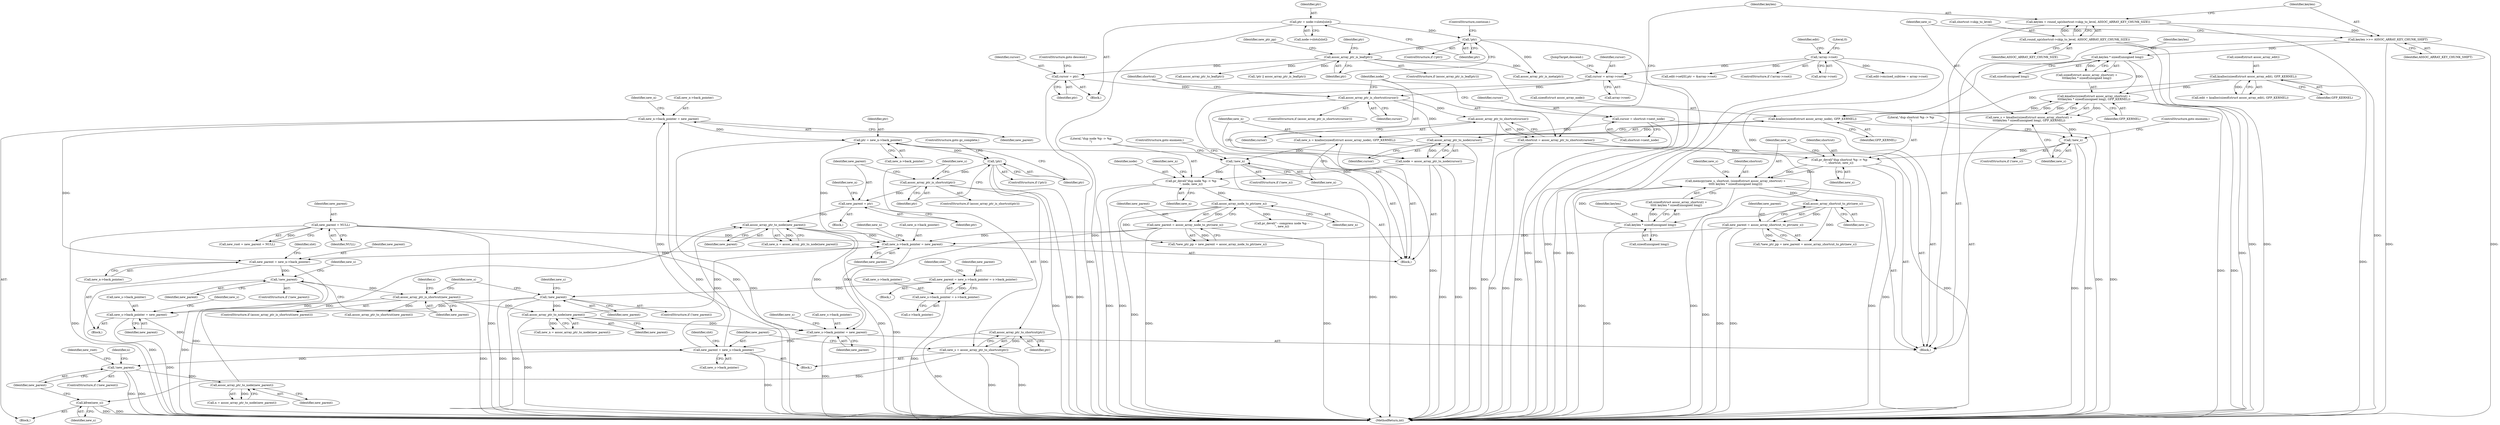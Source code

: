 digraph "0_linux_95389b08d93d5c06ec63ab49bd732b0069b7c35e@API" {
"1000770" [label="(Call,kfree(new_s))"];
"1000736" [label="(Call,new_s = assoc_array_ptr_to_shortcut(ptr))"];
"1000738" [label="(Call,assoc_array_ptr_to_shortcut(ptr))"];
"1000733" [label="(Call,assoc_array_ptr_is_shortcut(ptr))"];
"1000729" [label="(Call,!ptr)"];
"1000723" [label="(Call,ptr = new_n->back_pointer)"];
"1000299" [label="(Call,new_n->back_pointer = new_parent)"];
"1000713" [label="(Call,assoc_array_ptr_to_node(new_parent))"];
"1000684" [label="(Call,!new_parent)"];
"1000663" [label="(Call,new_parent = new_s->back_pointer = s->back_pointer)"];
"1000665" [label="(Call,new_s->back_pointer = s->back_pointer)"];
"1000653" [label="(Call,assoc_array_ptr_is_shortcut(new_parent))"];
"1000635" [label="(Call,!new_parent)"];
"1000622" [label="(Call,new_parent = new_n->back_pointer)"];
"1000760" [label="(Call,new_n->back_pointer = new_parent)"];
"1000740" [label="(Call,new_parent = new_s->back_pointer)"];
"1000251" [label="(Call,new_s->back_pointer = new_parent)"];
"1000314" [label="(Call,new_parent = assoc_array_node_to_ptr(new_n))"];
"1000316" [label="(Call,assoc_array_node_to_ptr(new_n))"];
"1000295" [label="(Call,pr_devel(\"dup node %p -> %p\n\", node, new_n))"];
"1000281" [label="(Call,node = assoc_array_ptr_to_node(cursor))"];
"1000283" [label="(Call,assoc_array_ptr_to_node(cursor))"];
"1000205" [label="(Call,assoc_array_ptr_is_shortcut(cursor))"];
"1000368" [label="(Call,cursor = ptr)"];
"1000344" [label="(Call,assoc_array_ptr_is_leaf(ptr))"];
"1000340" [label="(Call,!ptr)"];
"1000332" [label="(Call,ptr = node->slots[slot])"];
"1000198" [label="(Call,cursor = array->root)"];
"1000137" [label="(Call,!array->root)"];
"1000276" [label="(Call,cursor = shortcut->next_node)"];
"1000292" [label="(Call,!new_n)"];
"1000285" [label="(Call,new_n = kzalloc(sizeof(struct assoc_array_node), GFP_KERNEL))"];
"1000287" [label="(Call,kzalloc(sizeof(struct assoc_array_node), GFP_KERNEL))"];
"1000145" [label="(Call,kzalloc(sizeof(struct assoc_array_edit), GFP_KERNEL))"];
"1000224" [label="(Call,kmalloc(sizeof(struct assoc_array_shortcut) +\n\t\t\t\tkeylen * sizeof(unsigned long), GFP_KERNEL))"];
"1000228" [label="(Call,keylen * sizeof(unsigned long))"];
"1000219" [label="(Call,keylen >>= ASSOC_ARRAY_KEY_CHUNK_SHIFT)"];
"1000212" [label="(Call,keylen = round_up(shortcut->skip_to_level, ASSOC_ARRAY_KEY_CHUNK_SIZE))"];
"1000214" [label="(Call,round_up(shortcut->skip_to_level, ASSOC_ARRAY_KEY_CHUNK_SIZE))"];
"1000800" [label="(Call,assoc_array_ptr_to_node(new_parent))"];
"1000795" [label="(Call,new_parent = ptr)"];
"1000783" [label="(Call,assoc_array_ptr_to_node(new_parent))"];
"1000773" [label="(Call,!new_parent)"];
"1000191" [label="(Call,new_parent = NULL)"];
"1000701" [label="(Call,new_s->back_pointer = new_parent)"];
"1000266" [label="(Call,new_parent = assoc_array_shortcut_to_ptr(new_s))"];
"1000268" [label="(Call,assoc_array_shortcut_to_ptr(new_s))"];
"1000241" [label="(Call,memcpy(new_s, shortcut, (sizeof(struct assoc_array_shortcut) +\n\t\t\t\t\t keylen * sizeof(unsigned long))))"];
"1000237" [label="(Call,pr_devel(\"dup shortcut %p -> %p\n\", shortcut, new_s))"];
"1000208" [label="(Call,shortcut = assoc_array_ptr_to_shortcut(cursor))"];
"1000210" [label="(Call,assoc_array_ptr_to_shortcut(cursor))"];
"1000234" [label="(Call,!new_s)"];
"1000222" [label="(Call,new_s = kmalloc(sizeof(struct assoc_array_shortcut) +\n\t\t\t\tkeylen * sizeof(unsigned long), GFP_KERNEL))"];
"1000247" [label="(Call,keylen * sizeof(unsigned long))"];
"1000205" [label="(Call,assoc_array_ptr_is_shortcut(cursor))"];
"1000142" [label="(Literal,0)"];
"1000287" [label="(Call,kzalloc(sizeof(struct assoc_array_node), GFP_KERNEL))"];
"1000739" [label="(Identifier,ptr)"];
"1000730" [label="(Identifier,ptr)"];
"1000333" [label="(Identifier,ptr)"];
"1000148" [label="(Identifier,GFP_KERNEL)"];
"1000673" [label="(Identifier,slot)"];
"1000316" [label="(Call,assoc_array_node_to_ptr(new_n))"];
"1000315" [label="(Identifier,new_parent)"];
"1000369" [label="(Identifier,cursor)"];
"1000701" [label="(Call,new_s->back_pointer = new_parent)"];
"1000664" [label="(Identifier,new_parent)"];
"1000794" [label="(Block,)"];
"1000294" [label="(ControlStructure,goto enomem;)"];
"1000714" [label="(Identifier,new_parent)"];
"1000767" [label="(Identifier,new_n)"];
"1000345" [label="(Identifier,ptr)"];
"1000293" [label="(Identifier,new_n)"];
"1000736" [label="(Call,new_s = assoc_array_ptr_to_shortcut(ptr))"];
"1000218" [label="(Identifier,ASSOC_ARRAY_KEY_CHUNK_SIZE)"];
"1000317" [label="(Identifier,new_n)"];
"1000782" [label="(Identifier,n)"];
"1000663" [label="(Call,new_parent = new_s->back_pointer = s->back_pointer)"];
"1000284" [label="(Identifier,cursor)"];
"1000770" [label="(Call,kfree(new_s))"];
"1000628" [label="(Identifier,slot)"];
"1000219" [label="(Call,keylen >>= ASSOC_ARRAY_KEY_CHUNK_SHIFT)"];
"1000240" [label="(Identifier,new_s)"];
"1000334" [label="(Call,node->slots[slot])"];
"1000276" [label="(Call,cursor = shortcut->next_node)"];
"1000281" [label="(Call,node = assoc_array_ptr_to_node(cursor))"];
"1000705" [label="(Identifier,new_parent)"];
"1000295" [label="(Call,pr_devel(\"dup node %p -> %p\n\", node, new_n))"];
"1000204" [label="(ControlStructure,if (assoc_array_ptr_is_shortcut(cursor)))"];
"1000708" [label="(Identifier,new_s)"];
"1000290" [label="(Identifier,GFP_KERNEL)"];
"1000248" [label="(Identifier,keylen)"];
"1000614" [label="(Block,)"];
"1000784" [label="(Identifier,new_parent)"];
"1000207" [label="(Block,)"];
"1000291" [label="(ControlStructure,if (!new_n))"];
"1000801" [label="(Identifier,new_parent)"];
"1000350" [label="(Identifier,ptr)"];
"1000191" [label="(Call,new_parent = NULL)"];
"1000251" [label="(Call,new_s->back_pointer = new_parent)"];
"1000800" [label="(Call,assoc_array_ptr_to_node(new_parent))"];
"1000741" [label="(Identifier,new_parent)"];
"1000300" [label="(Call,new_n->back_pointer)"];
"1000723" [label="(Call,ptr = new_n->back_pointer)"];
"1000733" [label="(Call,assoc_array_ptr_is_shortcut(ptr))"];
"1000368" [label="(Call,cursor = ptr)"];
"1000371" [label="(ControlStructure,goto descend;)"];
"1000731" [label="(ControlStructure,goto gc_complete;)"];
"1000624" [label="(Call,new_n->back_pointer)"];
"1000735" [label="(Block,)"];
"1000783" [label="(Call,assoc_array_ptr_to_node(new_parent))"];
"1000773" [label="(Call,!new_parent)"];
"1000193" [label="(Identifier,NULL)"];
"1000732" [label="(ControlStructure,if (assoc_array_ptr_is_shortcut(ptr)))"];
"1000689" [label="(Identifier,new_s)"];
"1000182" [label="(Call,edit->excised_subtree = array->root)"];
"1000203" [label="(JumpTarget,descend:)"];
"1000253" [label="(Identifier,new_s)"];
"1000361" [label="(Identifier,new_ptr_pp)"];
"1000296" [label="(Literal,\"dup node %p -> %p\n\")"];
"1000236" [label="(ControlStructure,goto enomem;)"];
"1000761" [label="(Call,new_n->back_pointer)"];
"1000342" [label="(ControlStructure,continue;)"];
"1000211" [label="(Identifier,cursor)"];
"1000711" [label="(Call,new_n = assoc_array_ptr_to_node(new_parent))"];
"1000737" [label="(Identifier,new_s)"];
"1000225" [label="(Call,sizeof(struct assoc_array_shortcut) +\n\t\t\t\tkeylen * sizeof(unsigned long))"];
"1000622" [label="(Call,new_parent = new_n->back_pointer)"];
"1000655" [label="(Block,)"];
"1000658" [label="(Identifier,s)"];
"1000200" [label="(Call,array->root)"];
"1000299" [label="(Call,new_n->back_pointer = new_parent)"];
"1000267" [label="(Identifier,new_parent)"];
"1000635" [label="(Call,!new_parent)"];
"1000285" [label="(Call,new_n = kzalloc(sizeof(struct assoc_array_node), GFP_KERNEL))"];
"1000288" [label="(Call,sizeof(struct assoc_array_node))"];
"1000232" [label="(Identifier,GFP_KERNEL)"];
"1000756" [label="(Block,)"];
"1000238" [label="(Literal,\"dup shortcut %p -> %p\n\")"];
"1000222" [label="(Call,new_s = kmalloc(sizeof(struct assoc_array_shortcut) +\n\t\t\t\tkeylen * sizeof(unsigned long), GFP_KERNEL))"];
"1000221" [label="(Identifier,ASSOC_ARRAY_KEY_CHUNK_SHIFT)"];
"1000341" [label="(Identifier,ptr)"];
"1000729" [label="(Call,!ptr)"];
"1000199" [label="(Identifier,cursor)"];
"1000370" [label="(Identifier,ptr)"];
"1000146" [label="(Call,sizeof(struct assoc_array_edit))"];
"1000255" [label="(Identifier,new_parent)"];
"1000774" [label="(Identifier,new_parent)"];
"1000659" [label="(Call,assoc_array_ptr_to_shortcut(new_parent))"];
"1000314" [label="(Call,new_parent = assoc_array_node_to_ptr(new_n))"];
"1000344" [label="(Call,assoc_array_ptr_is_leaf(ptr))"];
"1000339" [label="(ControlStructure,if (!ptr))"];
"1000268" [label="(Call,assoc_array_shortcut_to_ptr(new_s))"];
"1000306" [label="(Identifier,new_n)"];
"1000372" [label="(Call,pr_devel(\"-- compress node %p --\n\", new_n))"];
"1000797" [label="(Identifier,ptr)"];
"1000234" [label="(Call,!new_s)"];
"1000738" [label="(Call,assoc_array_ptr_to_shortcut(ptr))"];
"1000249" [label="(Call,sizeof(unsigned long))"];
"1000666" [label="(Call,new_s->back_pointer)"];
"1000610" [label="(Call,assoc_array_ptr_is_meta(ptr))"];
"1000301" [label="(Identifier,new_n)"];
"1000298" [label="(Identifier,new_n)"];
"1000746" [label="(Identifier,slot)"];
"1000170" [label="(Call,edit->set[0].ptr = &array->root)"];
"1000206" [label="(Identifier,cursor)"];
"1000233" [label="(ControlStructure,if (!new_s))"];
"1000237" [label="(Call,pr_devel(\"dup shortcut %p -> %p\n\", shortcut, new_s))"];
"1000277" [label="(Identifier,cursor)"];
"1000192" [label="(Identifier,new_parent)"];
"1000241" [label="(Call,memcpy(new_s, shortcut, (sizeof(struct assoc_array_shortcut) +\n\t\t\t\t\t keylen * sizeof(unsigned long))))"];
"1000209" [label="(Identifier,shortcut)"];
"1000252" [label="(Call,new_s->back_pointer)"];
"1000145" [label="(Call,kzalloc(sizeof(struct assoc_array_edit), GFP_KERNEL))"];
"1000636" [label="(Identifier,new_parent)"];
"1000235" [label="(Identifier,new_s)"];
"1000740" [label="(Call,new_parent = new_s->back_pointer)"];
"1000244" [label="(Call,sizeof(struct assoc_array_shortcut) +\n\t\t\t\t\t keylen * sizeof(unsigned long))"];
"1000243" [label="(Identifier,shortcut)"];
"1000116" [label="(Block,)"];
"1000137" [label="(Call,!array->root)"];
"1000634" [label="(ControlStructure,if (!new_parent))"];
"1000215" [label="(Call,shortcut->skip_to_level)"];
"1000777" [label="(Identifier,new_root)"];
"1000198" [label="(Call,cursor = array->root)"];
"1000343" [label="(ControlStructure,if (assoc_array_ptr_is_leaf(ptr)))"];
"1000286" [label="(Identifier,new_n)"];
"1000230" [label="(Call,sizeof(unsigned long))"];
"1000640" [label="(Identifier,new_s)"];
"1000665" [label="(Call,new_s->back_pointer = s->back_pointer)"];
"1000703" [label="(Identifier,new_s)"];
"1000653" [label="(Call,assoc_array_ptr_is_shortcut(new_parent))"];
"1000623" [label="(Identifier,new_parent)"];
"1000349" [label="(Call,assoc_array_ptr_to_leaf(ptr))"];
"1000781" [label="(Call,n = assoc_array_ptr_to_node(new_parent))"];
"1000210" [label="(Call,assoc_array_ptr_to_shortcut(cursor))"];
"1000297" [label="(Identifier,node)"];
"1000728" [label="(ControlStructure,if (!ptr))"];
"1000214" [label="(Call,round_up(shortcut->skip_to_level, ASSOC_ARRAY_KEY_CHUNK_SIZE))"];
"1000683" [label="(ControlStructure,if (!new_parent))"];
"1000331" [label="(Block,)"];
"1000282" [label="(Identifier,node)"];
"1000220" [label="(Identifier,keylen)"];
"1000713" [label="(Call,assoc_array_ptr_to_node(new_parent))"];
"1000189" [label="(Call,new_root = new_parent = NULL)"];
"1000269" [label="(Identifier,new_s)"];
"1000228" [label="(Call,keylen * sizeof(unsigned long))"];
"1000138" [label="(Call,array->root)"];
"1000702" [label="(Call,new_s->back_pointer)"];
"1000340" [label="(Call,!ptr)"];
"1000772" [label="(ControlStructure,if (!new_parent))"];
"1000208" [label="(Call,shortcut = assoc_array_ptr_to_shortcut(cursor))"];
"1000229" [label="(Identifier,keylen)"];
"1000764" [label="(Identifier,new_parent)"];
"1000278" [label="(Call,shortcut->next_node)"];
"1000798" [label="(Call,new_n = assoc_array_ptr_to_node(new_parent))"];
"1000224" [label="(Call,kmalloc(sizeof(struct assoc_array_shortcut) +\n\t\t\t\tkeylen * sizeof(unsigned long), GFP_KERNEL))"];
"1000311" [label="(Call,*new_ptr_pp = new_parent = assoc_array_node_to_ptr(new_n))"];
"1000685" [label="(Identifier,new_parent)"];
"1000239" [label="(Identifier,shortcut)"];
"1000654" [label="(Identifier,new_parent)"];
"1000799" [label="(Identifier,new_n)"];
"1000213" [label="(Identifier,keylen)"];
"1000882" [label="(MethodReturn,int)"];
"1000684" [label="(Call,!new_parent)"];
"1000734" [label="(Identifier,ptr)"];
"1000442" [label="(Call,!ptr || assoc_array_ptr_is_leaf(ptr))"];
"1000144" [label="(Identifier,edit)"];
"1000242" [label="(Identifier,new_s)"];
"1000143" [label="(Call,edit = kzalloc(sizeof(struct assoc_array_edit), GFP_KERNEL))"];
"1000725" [label="(Call,new_n->back_pointer)"];
"1000669" [label="(Call,s->back_pointer)"];
"1000724" [label="(Identifier,ptr)"];
"1000760" [label="(Call,new_n->back_pointer = new_parent)"];
"1000258" [label="(Identifier,new_s)"];
"1000292" [label="(Call,!new_n)"];
"1000212" [label="(Call,keylen = round_up(shortcut->skip_to_level, ASSOC_ARRAY_KEY_CHUNK_SIZE))"];
"1000332" [label="(Call,ptr = node->slots[slot])"];
"1000303" [label="(Identifier,new_parent)"];
"1000247" [label="(Call,keylen * sizeof(unsigned long))"];
"1000266" [label="(Call,new_parent = assoc_array_shortcut_to_ptr(new_s))"];
"1000283" [label="(Call,assoc_array_ptr_to_node(cursor))"];
"1000263" [label="(Call,*new_ptr_pp = new_parent = assoc_array_shortcut_to_ptr(new_s))"];
"1000795" [label="(Call,new_parent = ptr)"];
"1000742" [label="(Call,new_s->back_pointer)"];
"1000223" [label="(Identifier,new_s)"];
"1000136" [label="(ControlStructure,if (!array->root))"];
"1000771" [label="(Identifier,new_s)"];
"1000796" [label="(Identifier,new_parent)"];
"1000652" [label="(ControlStructure,if (assoc_array_ptr_is_shortcut(new_parent)))"];
"1000770" -> "1000756"  [label="AST: "];
"1000770" -> "1000771"  [label="CFG: "];
"1000771" -> "1000770"  [label="AST: "];
"1000774" -> "1000770"  [label="CFG: "];
"1000770" -> "1000882"  [label="DDG: "];
"1000770" -> "1000882"  [label="DDG: "];
"1000736" -> "1000770"  [label="DDG: "];
"1000736" -> "1000735"  [label="AST: "];
"1000736" -> "1000738"  [label="CFG: "];
"1000737" -> "1000736"  [label="AST: "];
"1000738" -> "1000736"  [label="AST: "];
"1000741" -> "1000736"  [label="CFG: "];
"1000736" -> "1000882"  [label="DDG: "];
"1000736" -> "1000882"  [label="DDG: "];
"1000738" -> "1000736"  [label="DDG: "];
"1000738" -> "1000739"  [label="CFG: "];
"1000739" -> "1000738"  [label="AST: "];
"1000738" -> "1000882"  [label="DDG: "];
"1000733" -> "1000738"  [label="DDG: "];
"1000733" -> "1000732"  [label="AST: "];
"1000733" -> "1000734"  [label="CFG: "];
"1000734" -> "1000733"  [label="AST: "];
"1000737" -> "1000733"  [label="CFG: "];
"1000796" -> "1000733"  [label="CFG: "];
"1000733" -> "1000882"  [label="DDG: "];
"1000729" -> "1000733"  [label="DDG: "];
"1000733" -> "1000795"  [label="DDG: "];
"1000729" -> "1000728"  [label="AST: "];
"1000729" -> "1000730"  [label="CFG: "];
"1000730" -> "1000729"  [label="AST: "];
"1000731" -> "1000729"  [label="CFG: "];
"1000734" -> "1000729"  [label="CFG: "];
"1000729" -> "1000882"  [label="DDG: "];
"1000729" -> "1000882"  [label="DDG: "];
"1000723" -> "1000729"  [label="DDG: "];
"1000723" -> "1000116"  [label="AST: "];
"1000723" -> "1000725"  [label="CFG: "];
"1000724" -> "1000723"  [label="AST: "];
"1000725" -> "1000723"  [label="AST: "];
"1000730" -> "1000723"  [label="CFG: "];
"1000723" -> "1000882"  [label="DDG: "];
"1000299" -> "1000723"  [label="DDG: "];
"1000760" -> "1000723"  [label="DDG: "];
"1000299" -> "1000116"  [label="AST: "];
"1000299" -> "1000303"  [label="CFG: "];
"1000300" -> "1000299"  [label="AST: "];
"1000303" -> "1000299"  [label="AST: "];
"1000306" -> "1000299"  [label="CFG: "];
"1000299" -> "1000882"  [label="DDG: "];
"1000713" -> "1000299"  [label="DDG: "];
"1000314" -> "1000299"  [label="DDG: "];
"1000266" -> "1000299"  [label="DDG: "];
"1000800" -> "1000299"  [label="DDG: "];
"1000191" -> "1000299"  [label="DDG: "];
"1000299" -> "1000622"  [label="DDG: "];
"1000713" -> "1000711"  [label="AST: "];
"1000713" -> "1000714"  [label="CFG: "];
"1000714" -> "1000713"  [label="AST: "];
"1000711" -> "1000713"  [label="CFG: "];
"1000713" -> "1000882"  [label="DDG: "];
"1000713" -> "1000251"  [label="DDG: "];
"1000713" -> "1000711"  [label="DDG: "];
"1000684" -> "1000713"  [label="DDG: "];
"1000653" -> "1000713"  [label="DDG: "];
"1000684" -> "1000683"  [label="AST: "];
"1000684" -> "1000685"  [label="CFG: "];
"1000685" -> "1000684"  [label="AST: "];
"1000689" -> "1000684"  [label="CFG: "];
"1000703" -> "1000684"  [label="CFG: "];
"1000684" -> "1000882"  [label="DDG: "];
"1000684" -> "1000882"  [label="DDG: "];
"1000663" -> "1000684"  [label="DDG: "];
"1000684" -> "1000701"  [label="DDG: "];
"1000663" -> "1000655"  [label="AST: "];
"1000663" -> "1000665"  [label="CFG: "];
"1000664" -> "1000663"  [label="AST: "];
"1000665" -> "1000663"  [label="AST: "];
"1000673" -> "1000663"  [label="CFG: "];
"1000665" -> "1000663"  [label="DDG: "];
"1000665" -> "1000669"  [label="CFG: "];
"1000666" -> "1000665"  [label="AST: "];
"1000669" -> "1000665"  [label="AST: "];
"1000665" -> "1000882"  [label="DDG: "];
"1000653" -> "1000652"  [label="AST: "];
"1000653" -> "1000654"  [label="CFG: "];
"1000654" -> "1000653"  [label="AST: "];
"1000658" -> "1000653"  [label="CFG: "];
"1000703" -> "1000653"  [label="CFG: "];
"1000653" -> "1000882"  [label="DDG: "];
"1000635" -> "1000653"  [label="DDG: "];
"1000653" -> "1000659"  [label="DDG: "];
"1000653" -> "1000701"  [label="DDG: "];
"1000635" -> "1000634"  [label="AST: "];
"1000635" -> "1000636"  [label="CFG: "];
"1000636" -> "1000635"  [label="AST: "];
"1000640" -> "1000635"  [label="CFG: "];
"1000654" -> "1000635"  [label="CFG: "];
"1000635" -> "1000882"  [label="DDG: "];
"1000635" -> "1000882"  [label="DDG: "];
"1000622" -> "1000635"  [label="DDG: "];
"1000622" -> "1000614"  [label="AST: "];
"1000622" -> "1000624"  [label="CFG: "];
"1000623" -> "1000622"  [label="AST: "];
"1000624" -> "1000622"  [label="AST: "];
"1000628" -> "1000622"  [label="CFG: "];
"1000622" -> "1000882"  [label="DDG: "];
"1000760" -> "1000622"  [label="DDG: "];
"1000760" -> "1000756"  [label="AST: "];
"1000760" -> "1000764"  [label="CFG: "];
"1000761" -> "1000760"  [label="AST: "];
"1000764" -> "1000760"  [label="AST: "];
"1000767" -> "1000760"  [label="CFG: "];
"1000760" -> "1000882"  [label="DDG: "];
"1000740" -> "1000760"  [label="DDG: "];
"1000740" -> "1000735"  [label="AST: "];
"1000740" -> "1000742"  [label="CFG: "];
"1000741" -> "1000740"  [label="AST: "];
"1000742" -> "1000740"  [label="AST: "];
"1000746" -> "1000740"  [label="CFG: "];
"1000740" -> "1000882"  [label="DDG: "];
"1000251" -> "1000740"  [label="DDG: "];
"1000701" -> "1000740"  [label="DDG: "];
"1000740" -> "1000773"  [label="DDG: "];
"1000740" -> "1000800"  [label="DDG: "];
"1000251" -> "1000207"  [label="AST: "];
"1000251" -> "1000255"  [label="CFG: "];
"1000252" -> "1000251"  [label="AST: "];
"1000255" -> "1000251"  [label="AST: "];
"1000258" -> "1000251"  [label="CFG: "];
"1000251" -> "1000882"  [label="DDG: "];
"1000314" -> "1000251"  [label="DDG: "];
"1000800" -> "1000251"  [label="DDG: "];
"1000191" -> "1000251"  [label="DDG: "];
"1000314" -> "1000311"  [label="AST: "];
"1000314" -> "1000316"  [label="CFG: "];
"1000315" -> "1000314"  [label="AST: "];
"1000316" -> "1000314"  [label="AST: "];
"1000311" -> "1000314"  [label="CFG: "];
"1000314" -> "1000882"  [label="DDG: "];
"1000314" -> "1000882"  [label="DDG: "];
"1000314" -> "1000311"  [label="DDG: "];
"1000316" -> "1000314"  [label="DDG: "];
"1000316" -> "1000317"  [label="CFG: "];
"1000317" -> "1000316"  [label="AST: "];
"1000316" -> "1000882"  [label="DDG: "];
"1000316" -> "1000311"  [label="DDG: "];
"1000295" -> "1000316"  [label="DDG: "];
"1000316" -> "1000372"  [label="DDG: "];
"1000295" -> "1000116"  [label="AST: "];
"1000295" -> "1000298"  [label="CFG: "];
"1000296" -> "1000295"  [label="AST: "];
"1000297" -> "1000295"  [label="AST: "];
"1000298" -> "1000295"  [label="AST: "];
"1000301" -> "1000295"  [label="CFG: "];
"1000295" -> "1000882"  [label="DDG: "];
"1000295" -> "1000882"  [label="DDG: "];
"1000281" -> "1000295"  [label="DDG: "];
"1000292" -> "1000295"  [label="DDG: "];
"1000281" -> "1000116"  [label="AST: "];
"1000281" -> "1000283"  [label="CFG: "];
"1000282" -> "1000281"  [label="AST: "];
"1000283" -> "1000281"  [label="AST: "];
"1000286" -> "1000281"  [label="CFG: "];
"1000281" -> "1000882"  [label="DDG: "];
"1000281" -> "1000882"  [label="DDG: "];
"1000283" -> "1000281"  [label="DDG: "];
"1000283" -> "1000284"  [label="CFG: "];
"1000284" -> "1000283"  [label="AST: "];
"1000283" -> "1000882"  [label="DDG: "];
"1000205" -> "1000283"  [label="DDG: "];
"1000276" -> "1000283"  [label="DDG: "];
"1000205" -> "1000204"  [label="AST: "];
"1000205" -> "1000206"  [label="CFG: "];
"1000206" -> "1000205"  [label="AST: "];
"1000209" -> "1000205"  [label="CFG: "];
"1000282" -> "1000205"  [label="CFG: "];
"1000205" -> "1000882"  [label="DDG: "];
"1000368" -> "1000205"  [label="DDG: "];
"1000198" -> "1000205"  [label="DDG: "];
"1000205" -> "1000210"  [label="DDG: "];
"1000368" -> "1000331"  [label="AST: "];
"1000368" -> "1000370"  [label="CFG: "];
"1000369" -> "1000368"  [label="AST: "];
"1000370" -> "1000368"  [label="AST: "];
"1000371" -> "1000368"  [label="CFG: "];
"1000368" -> "1000882"  [label="DDG: "];
"1000344" -> "1000368"  [label="DDG: "];
"1000344" -> "1000343"  [label="AST: "];
"1000344" -> "1000345"  [label="CFG: "];
"1000345" -> "1000344"  [label="AST: "];
"1000350" -> "1000344"  [label="CFG: "];
"1000361" -> "1000344"  [label="CFG: "];
"1000344" -> "1000882"  [label="DDG: "];
"1000340" -> "1000344"  [label="DDG: "];
"1000344" -> "1000349"  [label="DDG: "];
"1000344" -> "1000442"  [label="DDG: "];
"1000344" -> "1000610"  [label="DDG: "];
"1000340" -> "1000339"  [label="AST: "];
"1000340" -> "1000341"  [label="CFG: "];
"1000341" -> "1000340"  [label="AST: "];
"1000342" -> "1000340"  [label="CFG: "];
"1000345" -> "1000340"  [label="CFG: "];
"1000340" -> "1000882"  [label="DDG: "];
"1000332" -> "1000340"  [label="DDG: "];
"1000340" -> "1000610"  [label="DDG: "];
"1000332" -> "1000331"  [label="AST: "];
"1000332" -> "1000334"  [label="CFG: "];
"1000333" -> "1000332"  [label="AST: "];
"1000334" -> "1000332"  [label="AST: "];
"1000341" -> "1000332"  [label="CFG: "];
"1000332" -> "1000882"  [label="DDG: "];
"1000198" -> "1000116"  [label="AST: "];
"1000198" -> "1000200"  [label="CFG: "];
"1000199" -> "1000198"  [label="AST: "];
"1000200" -> "1000198"  [label="AST: "];
"1000203" -> "1000198"  [label="CFG: "];
"1000198" -> "1000882"  [label="DDG: "];
"1000137" -> "1000198"  [label="DDG: "];
"1000137" -> "1000136"  [label="AST: "];
"1000137" -> "1000138"  [label="CFG: "];
"1000138" -> "1000137"  [label="AST: "];
"1000142" -> "1000137"  [label="CFG: "];
"1000144" -> "1000137"  [label="CFG: "];
"1000137" -> "1000882"  [label="DDG: "];
"1000137" -> "1000882"  [label="DDG: "];
"1000137" -> "1000170"  [label="DDG: "];
"1000137" -> "1000182"  [label="DDG: "];
"1000276" -> "1000207"  [label="AST: "];
"1000276" -> "1000278"  [label="CFG: "];
"1000277" -> "1000276"  [label="AST: "];
"1000278" -> "1000276"  [label="AST: "];
"1000282" -> "1000276"  [label="CFG: "];
"1000276" -> "1000882"  [label="DDG: "];
"1000292" -> "1000291"  [label="AST: "];
"1000292" -> "1000293"  [label="CFG: "];
"1000293" -> "1000292"  [label="AST: "];
"1000294" -> "1000292"  [label="CFG: "];
"1000296" -> "1000292"  [label="CFG: "];
"1000292" -> "1000882"  [label="DDG: "];
"1000292" -> "1000882"  [label="DDG: "];
"1000285" -> "1000292"  [label="DDG: "];
"1000285" -> "1000116"  [label="AST: "];
"1000285" -> "1000287"  [label="CFG: "];
"1000286" -> "1000285"  [label="AST: "];
"1000287" -> "1000285"  [label="AST: "];
"1000293" -> "1000285"  [label="CFG: "];
"1000285" -> "1000882"  [label="DDG: "];
"1000287" -> "1000285"  [label="DDG: "];
"1000287" -> "1000290"  [label="CFG: "];
"1000288" -> "1000287"  [label="AST: "];
"1000290" -> "1000287"  [label="AST: "];
"1000287" -> "1000882"  [label="DDG: "];
"1000287" -> "1000224"  [label="DDG: "];
"1000145" -> "1000287"  [label="DDG: "];
"1000224" -> "1000287"  [label="DDG: "];
"1000145" -> "1000143"  [label="AST: "];
"1000145" -> "1000148"  [label="CFG: "];
"1000146" -> "1000145"  [label="AST: "];
"1000148" -> "1000145"  [label="AST: "];
"1000143" -> "1000145"  [label="CFG: "];
"1000145" -> "1000882"  [label="DDG: "];
"1000145" -> "1000143"  [label="DDG: "];
"1000145" -> "1000224"  [label="DDG: "];
"1000224" -> "1000222"  [label="AST: "];
"1000224" -> "1000232"  [label="CFG: "];
"1000225" -> "1000224"  [label="AST: "];
"1000232" -> "1000224"  [label="AST: "];
"1000222" -> "1000224"  [label="CFG: "];
"1000224" -> "1000882"  [label="DDG: "];
"1000224" -> "1000882"  [label="DDG: "];
"1000224" -> "1000222"  [label="DDG: "];
"1000224" -> "1000222"  [label="DDG: "];
"1000228" -> "1000224"  [label="DDG: "];
"1000228" -> "1000225"  [label="AST: "];
"1000228" -> "1000230"  [label="CFG: "];
"1000229" -> "1000228"  [label="AST: "];
"1000230" -> "1000228"  [label="AST: "];
"1000225" -> "1000228"  [label="CFG: "];
"1000228" -> "1000882"  [label="DDG: "];
"1000228" -> "1000225"  [label="DDG: "];
"1000219" -> "1000228"  [label="DDG: "];
"1000228" -> "1000247"  [label="DDG: "];
"1000219" -> "1000207"  [label="AST: "];
"1000219" -> "1000221"  [label="CFG: "];
"1000220" -> "1000219"  [label="AST: "];
"1000221" -> "1000219"  [label="AST: "];
"1000223" -> "1000219"  [label="CFG: "];
"1000219" -> "1000882"  [label="DDG: "];
"1000219" -> "1000882"  [label="DDG: "];
"1000212" -> "1000219"  [label="DDG: "];
"1000212" -> "1000207"  [label="AST: "];
"1000212" -> "1000214"  [label="CFG: "];
"1000213" -> "1000212"  [label="AST: "];
"1000214" -> "1000212"  [label="AST: "];
"1000220" -> "1000212"  [label="CFG: "];
"1000212" -> "1000882"  [label="DDG: "];
"1000214" -> "1000212"  [label="DDG: "];
"1000214" -> "1000212"  [label="DDG: "];
"1000214" -> "1000218"  [label="CFG: "];
"1000215" -> "1000214"  [label="AST: "];
"1000218" -> "1000214"  [label="AST: "];
"1000214" -> "1000882"  [label="DDG: "];
"1000214" -> "1000882"  [label="DDG: "];
"1000800" -> "1000798"  [label="AST: "];
"1000800" -> "1000801"  [label="CFG: "];
"1000801" -> "1000800"  [label="AST: "];
"1000798" -> "1000800"  [label="CFG: "];
"1000800" -> "1000882"  [label="DDG: "];
"1000800" -> "1000798"  [label="DDG: "];
"1000795" -> "1000800"  [label="DDG: "];
"1000783" -> "1000800"  [label="DDG: "];
"1000795" -> "1000794"  [label="AST: "];
"1000795" -> "1000797"  [label="CFG: "];
"1000796" -> "1000795"  [label="AST: "];
"1000797" -> "1000795"  [label="AST: "];
"1000799" -> "1000795"  [label="CFG: "];
"1000783" -> "1000781"  [label="AST: "];
"1000783" -> "1000784"  [label="CFG: "];
"1000784" -> "1000783"  [label="AST: "];
"1000781" -> "1000783"  [label="CFG: "];
"1000783" -> "1000781"  [label="DDG: "];
"1000773" -> "1000783"  [label="DDG: "];
"1000773" -> "1000772"  [label="AST: "];
"1000773" -> "1000774"  [label="CFG: "];
"1000774" -> "1000773"  [label="AST: "];
"1000777" -> "1000773"  [label="CFG: "];
"1000782" -> "1000773"  [label="CFG: "];
"1000773" -> "1000882"  [label="DDG: "];
"1000773" -> "1000882"  [label="DDG: "];
"1000191" -> "1000189"  [label="AST: "];
"1000191" -> "1000193"  [label="CFG: "];
"1000192" -> "1000191"  [label="AST: "];
"1000193" -> "1000191"  [label="AST: "];
"1000189" -> "1000191"  [label="CFG: "];
"1000191" -> "1000882"  [label="DDG: "];
"1000191" -> "1000882"  [label="DDG: "];
"1000191" -> "1000189"  [label="DDG: "];
"1000701" -> "1000614"  [label="AST: "];
"1000701" -> "1000705"  [label="CFG: "];
"1000702" -> "1000701"  [label="AST: "];
"1000705" -> "1000701"  [label="AST: "];
"1000708" -> "1000701"  [label="CFG: "];
"1000701" -> "1000882"  [label="DDG: "];
"1000266" -> "1000263"  [label="AST: "];
"1000266" -> "1000268"  [label="CFG: "];
"1000267" -> "1000266"  [label="AST: "];
"1000268" -> "1000266"  [label="AST: "];
"1000263" -> "1000266"  [label="CFG: "];
"1000266" -> "1000882"  [label="DDG: "];
"1000266" -> "1000882"  [label="DDG: "];
"1000266" -> "1000263"  [label="DDG: "];
"1000268" -> "1000266"  [label="DDG: "];
"1000268" -> "1000269"  [label="CFG: "];
"1000269" -> "1000268"  [label="AST: "];
"1000268" -> "1000882"  [label="DDG: "];
"1000268" -> "1000263"  [label="DDG: "];
"1000241" -> "1000268"  [label="DDG: "];
"1000241" -> "1000207"  [label="AST: "];
"1000241" -> "1000244"  [label="CFG: "];
"1000242" -> "1000241"  [label="AST: "];
"1000243" -> "1000241"  [label="AST: "];
"1000244" -> "1000241"  [label="AST: "];
"1000253" -> "1000241"  [label="CFG: "];
"1000241" -> "1000882"  [label="DDG: "];
"1000241" -> "1000882"  [label="DDG: "];
"1000241" -> "1000882"  [label="DDG: "];
"1000237" -> "1000241"  [label="DDG: "];
"1000237" -> "1000241"  [label="DDG: "];
"1000247" -> "1000241"  [label="DDG: "];
"1000237" -> "1000207"  [label="AST: "];
"1000237" -> "1000240"  [label="CFG: "];
"1000238" -> "1000237"  [label="AST: "];
"1000239" -> "1000237"  [label="AST: "];
"1000240" -> "1000237"  [label="AST: "];
"1000242" -> "1000237"  [label="CFG: "];
"1000237" -> "1000882"  [label="DDG: "];
"1000208" -> "1000237"  [label="DDG: "];
"1000234" -> "1000237"  [label="DDG: "];
"1000208" -> "1000207"  [label="AST: "];
"1000208" -> "1000210"  [label="CFG: "];
"1000209" -> "1000208"  [label="AST: "];
"1000210" -> "1000208"  [label="AST: "];
"1000213" -> "1000208"  [label="CFG: "];
"1000208" -> "1000882"  [label="DDG: "];
"1000208" -> "1000882"  [label="DDG: "];
"1000210" -> "1000208"  [label="DDG: "];
"1000210" -> "1000211"  [label="CFG: "];
"1000211" -> "1000210"  [label="AST: "];
"1000210" -> "1000882"  [label="DDG: "];
"1000234" -> "1000233"  [label="AST: "];
"1000234" -> "1000235"  [label="CFG: "];
"1000235" -> "1000234"  [label="AST: "];
"1000236" -> "1000234"  [label="CFG: "];
"1000238" -> "1000234"  [label="CFG: "];
"1000234" -> "1000882"  [label="DDG: "];
"1000234" -> "1000882"  [label="DDG: "];
"1000222" -> "1000234"  [label="DDG: "];
"1000222" -> "1000207"  [label="AST: "];
"1000223" -> "1000222"  [label="AST: "];
"1000235" -> "1000222"  [label="CFG: "];
"1000222" -> "1000882"  [label="DDG: "];
"1000247" -> "1000244"  [label="AST: "];
"1000247" -> "1000249"  [label="CFG: "];
"1000248" -> "1000247"  [label="AST: "];
"1000249" -> "1000247"  [label="AST: "];
"1000244" -> "1000247"  [label="CFG: "];
"1000247" -> "1000882"  [label="DDG: "];
"1000247" -> "1000244"  [label="DDG: "];
}
